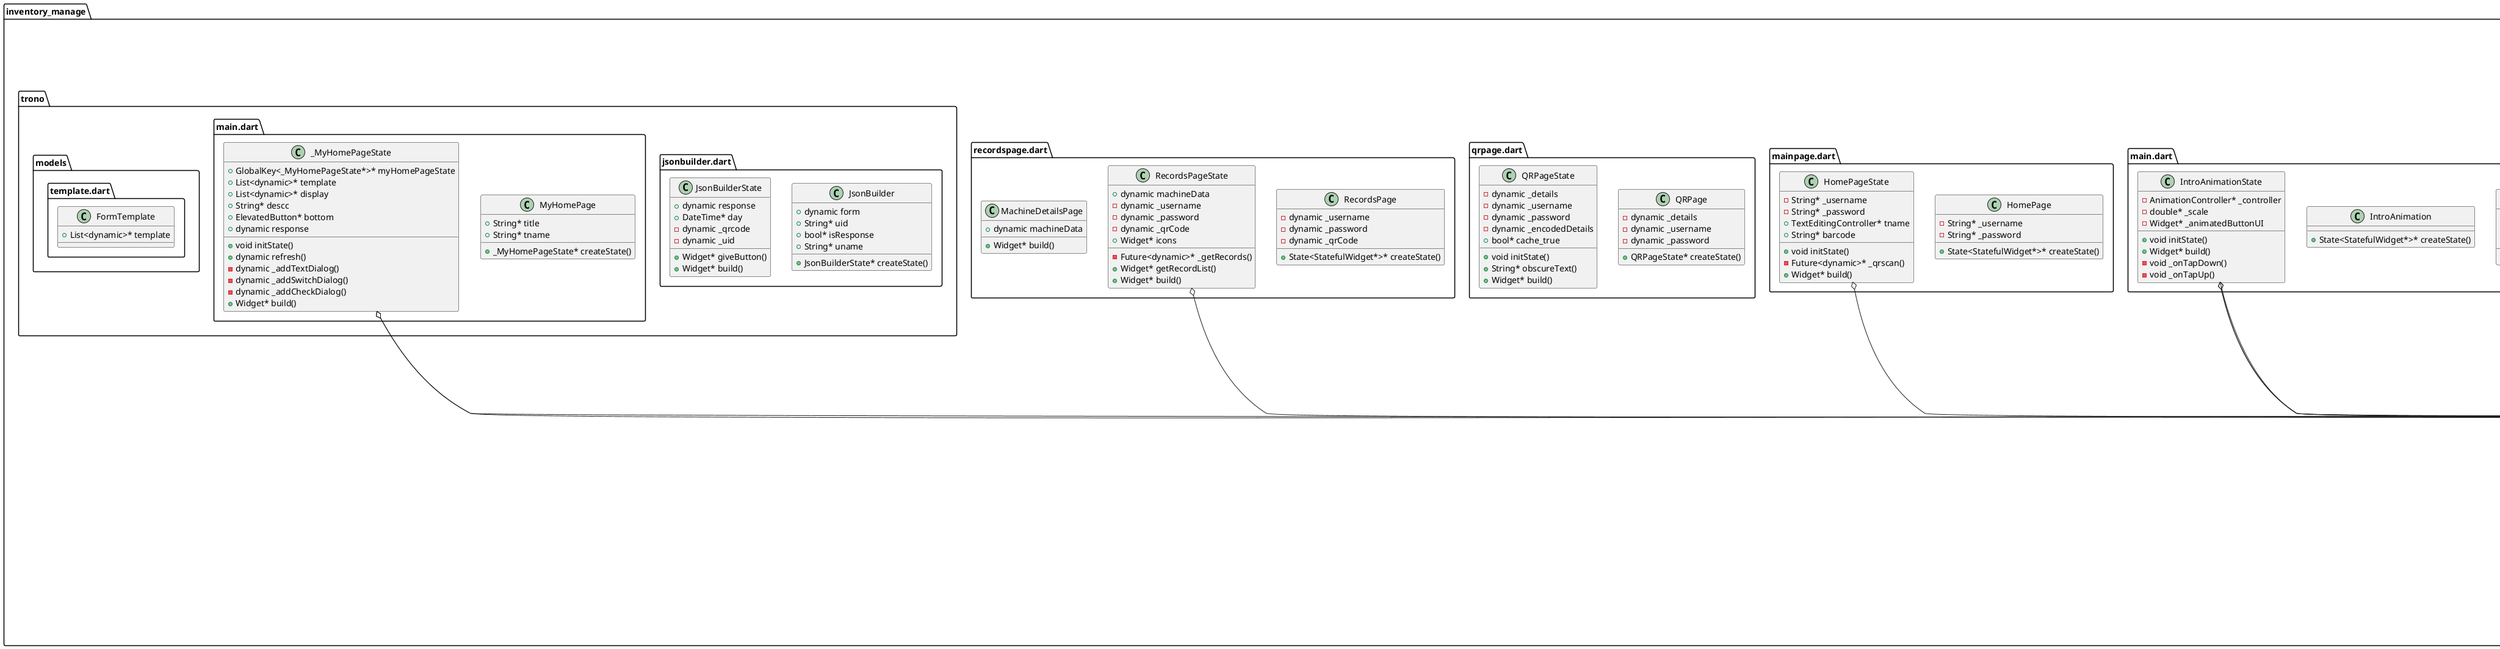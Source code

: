 @startuml
set namespaceSeparator ::

class "inventory_manage::addmachinepage.dart::MachinePage" {
  -dynamic _username
  -dynamic _password
  +State<StatefulWidget*>* createState()
}

class "inventory_manage::addmachinepage.dart::MachinePageState" {
  -List<dynamic>* _templates
  -dynamic _username
  -dynamic _password
  +DateTime* day
  +TimeOfDay* time
  +TimeOfDay* timeNow
  +DateTime* dayNow
  +dynamic responsee
  +bool* checkFlag
  +String* equipmentType
  +String* modelNumber
  +String* brandName
  +String* serialNumber
  +bool* equip
  +bool* model
  +bool* brand
  +bool* serial
  +String* dropDownValue
  +Map<String*, String*>* recordDetails
  +List<DropdownMenuItem<dynamic>*>* templateDropDownItems
  +BoxDecoration* containerDecor
  +void initState()
  +void setData()
  -Future<Null*>* _selectDate()
  -Future<Null*>* _selectTime()
  +Widget* getDropDownList()
  +Widget* build()
}

"inventory_manage::addmachinepage.dart::MachinePageState" o-- "flutter::src::material::time.dart::TimeOfDay"
"inventory_manage::addmachinepage.dart::MachinePageState" o-- "flutter::src::painting::box_decoration.dart::BoxDecoration"

class "inventory_manage::Data::APIs.dart::DataApi" {
  +String* mainURL
  +Map<String*, String*>* functions
  +String* getApi()
  +Future<dynamic>* getData()
  +Future<dynamic>* getTemplates()
  +Future<dynamic>* putTemplate()
  +Future<dynamic>* getMachines()
  +Future<dynamic>* getMachine()
  +Future<dynamic>* putMachine()
  +Future<dynamic>* putRecord()
  +Future<dynamic>* getRecords()
  +Future<dynamic>* getWorkers()
}

class "inventory_manage::Data::TablesData.dart::TaskType" {
  +String* name
  +int* count
  +Color* color
  +void setCount()
}

"inventory_manage::Data::TablesData.dart::TaskType" o-- "dart::ui::Color"

class "inventory_manage::Data::TablesData.dart::MachineData" {
  +String* eqtype
  +String* brand
  +String* model
  +String* sno
  +String* uid
  +String* tname
  +String* doi
}

class "inventory_manage::Data::TablesData.dart::TemplateData" {
  +String* tname
  +String* template
}

class "inventory_manage::Data::TablesData.dart::WorkerData" {
  +int* wid
  +String* wname
  +String* wpic
}

class "inventory_manage::Data::TablesData.dart::RecordData" {
  +String* uid
  +bool* status
  +int* sno
  +int* wid_s
  +int* wid_c
  +String* dos
  +String* doc
  +String* template
}

class "inventory_manage::loginpage.dart::LoginPage" {
  +State<StatefulWidget*>* createState()
}

class "inventory_manage::loginpage.dart::LoginPageState" {
  -String* _username
  -String* _password
  +bool* user
  +bool* pass
  +Future<dynamic>* getErrorDialog()
  +void buttonValue()
  +void initState()
  +Widget* build()
}

class "inventory_manage::main.dart::MyApp" {
  +dynamic recordData
  +dynamic machineData
  +dynamic qrData
  +Widget* build()
}

class "inventory_manage::main.dart::IntroAnimation" {
  +State<StatefulWidget*>* createState()
}

class "inventory_manage::main.dart::IntroAnimationState" {
  -AnimationController* _controller
  -double* _scale
  -Widget* _animatedButtonUI
  +void initState()
  +Widget* build()
  -void _onTapDown()
  -void _onTapUp()
}

"inventory_manage::main.dart::IntroAnimationState" o-- "flutter::src::animation::animation_controller.dart::AnimationController"
"inventory_manage::main.dart::IntroAnimationState" o-- "flutter::src::widgets::framework.dart::Widget"
"flutter::src::widgets::ticker_provider.dart::SingleTickerProviderStateMixin" <|-- "inventory_manage::main.dart::IntroAnimationState"

class "inventory_manage::mainpage.dart::HomePage" {
  -String* _username
  -String* _password
  +State<StatefulWidget*>* createState()
}

class "inventory_manage::mainpage.dart::HomePageState" {
  -String* _username
  -String* _password
  +TextEditingController* tname
  +String* barcode
  +void initState()
  -Future<dynamic>* _qrscan()
  +Widget* build()
}

"inventory_manage::mainpage.dart::HomePageState" o-- "flutter::src::widgets::editable_text.dart::TextEditingController"

class "inventory_manage::qrpage.dart::QRPage" {
  -dynamic _details
  -dynamic _username
  -dynamic _password
  +QRPageState* createState()
}

class "inventory_manage::qrpage.dart::QRPageState" {
  -dynamic _details
  -dynamic _username
  -dynamic _password
  -dynamic _encodedDetails
  +bool* cache_true
  +void initState()
  +String* obscureText()
  +Widget* build()
}

class "inventory_manage::recordspage.dart::RecordsPage" {
  -dynamic _username
  -dynamic _password
  -dynamic _qrCode
  +State<StatefulWidget*>* createState()
}

class "inventory_manage::recordspage.dart::RecordsPageState" {
  +dynamic machineData
  -dynamic _username
  -dynamic _password
  -dynamic _qrCode
  +Widget* icons
  -Future<dynamic>* _getRecords()
  +Widget* getRecordList()
  +Widget* build()
}

"inventory_manage::recordspage.dart::RecordsPageState" o-- "flutter::src::widgets::framework.dart::Widget"

class "inventory_manage::recordspage.dart::MachineDetailsPage" {
  +dynamic machineData
  +Widget* build()
}

class "inventory_manage::trono::jsonbuilder.dart::JsonBuilder" {
  +dynamic form
  +String* uid
  +bool* isResponse
  +String* uname
  +JsonBuilderState* createState()
}

class "inventory_manage::trono::jsonbuilder.dart::JsonBuilderState" {
  +dynamic response
  +DateTime* day
  -dynamic _qrcode
  -dynamic _uid
  +Widget* giveButton()
  +Widget* build()
}

class "inventory_manage::trono::main.dart::MyHomePage" {
  +String* title
  +String* tname
  +_MyHomePageState* createState()
}

class "inventory_manage::trono::main.dart::_MyHomePageState" {
  +GlobalKey<_MyHomePageState*>* myHomePageState
  +List<dynamic>* template
  +List<dynamic>* display
  +String* descc
  +ElevatedButton* bottom
  +dynamic response
  +void initState()
  +dynamic refresh()
  -dynamic _addTextDialog()
  -dynamic _addSwitchDialog()
  -dynamic _addCheckDialog()
  +Widget* build()
}

"inventory_manage::trono::main.dart::_MyHomePageState" o-- "flutter::src::widgets::framework.dart::GlobalKey<_MyHomePageState>"
"inventory_manage::trono::main.dart::_MyHomePageState" o-- "flutter::src::material::elevated_button.dart::ElevatedButton"

class "inventory_manage::trono::models::template.dart::FormTemplate" {
  +List<dynamic>* template
}


@enduml